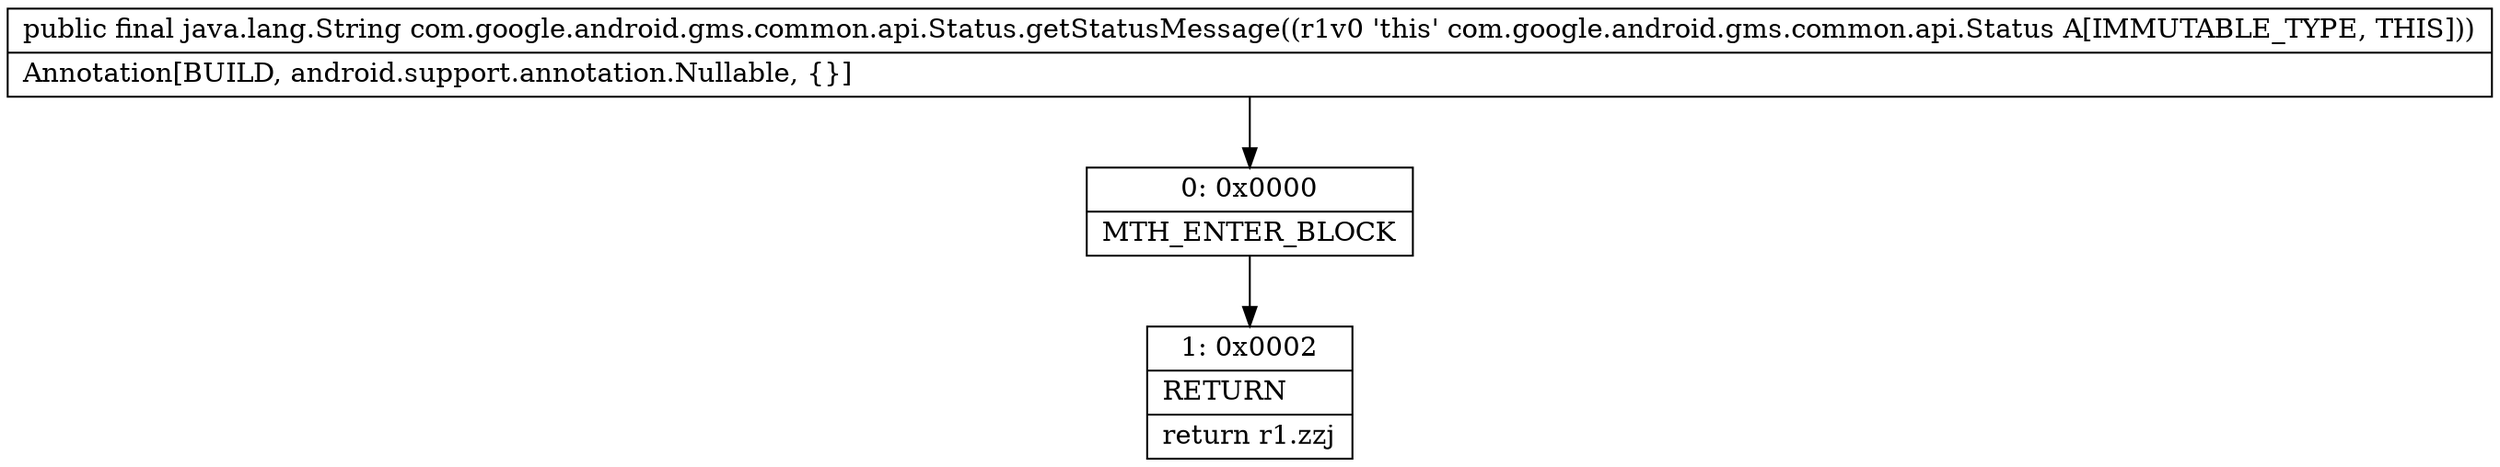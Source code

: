 digraph "CFG forcom.google.android.gms.common.api.Status.getStatusMessage()Ljava\/lang\/String;" {
Node_0 [shape=record,label="{0\:\ 0x0000|MTH_ENTER_BLOCK\l}"];
Node_1 [shape=record,label="{1\:\ 0x0002|RETURN\l|return r1.zzj\l}"];
MethodNode[shape=record,label="{public final java.lang.String com.google.android.gms.common.api.Status.getStatusMessage((r1v0 'this' com.google.android.gms.common.api.Status A[IMMUTABLE_TYPE, THIS]))  | Annotation[BUILD, android.support.annotation.Nullable, \{\}]\l}"];
MethodNode -> Node_0;
Node_0 -> Node_1;
}

